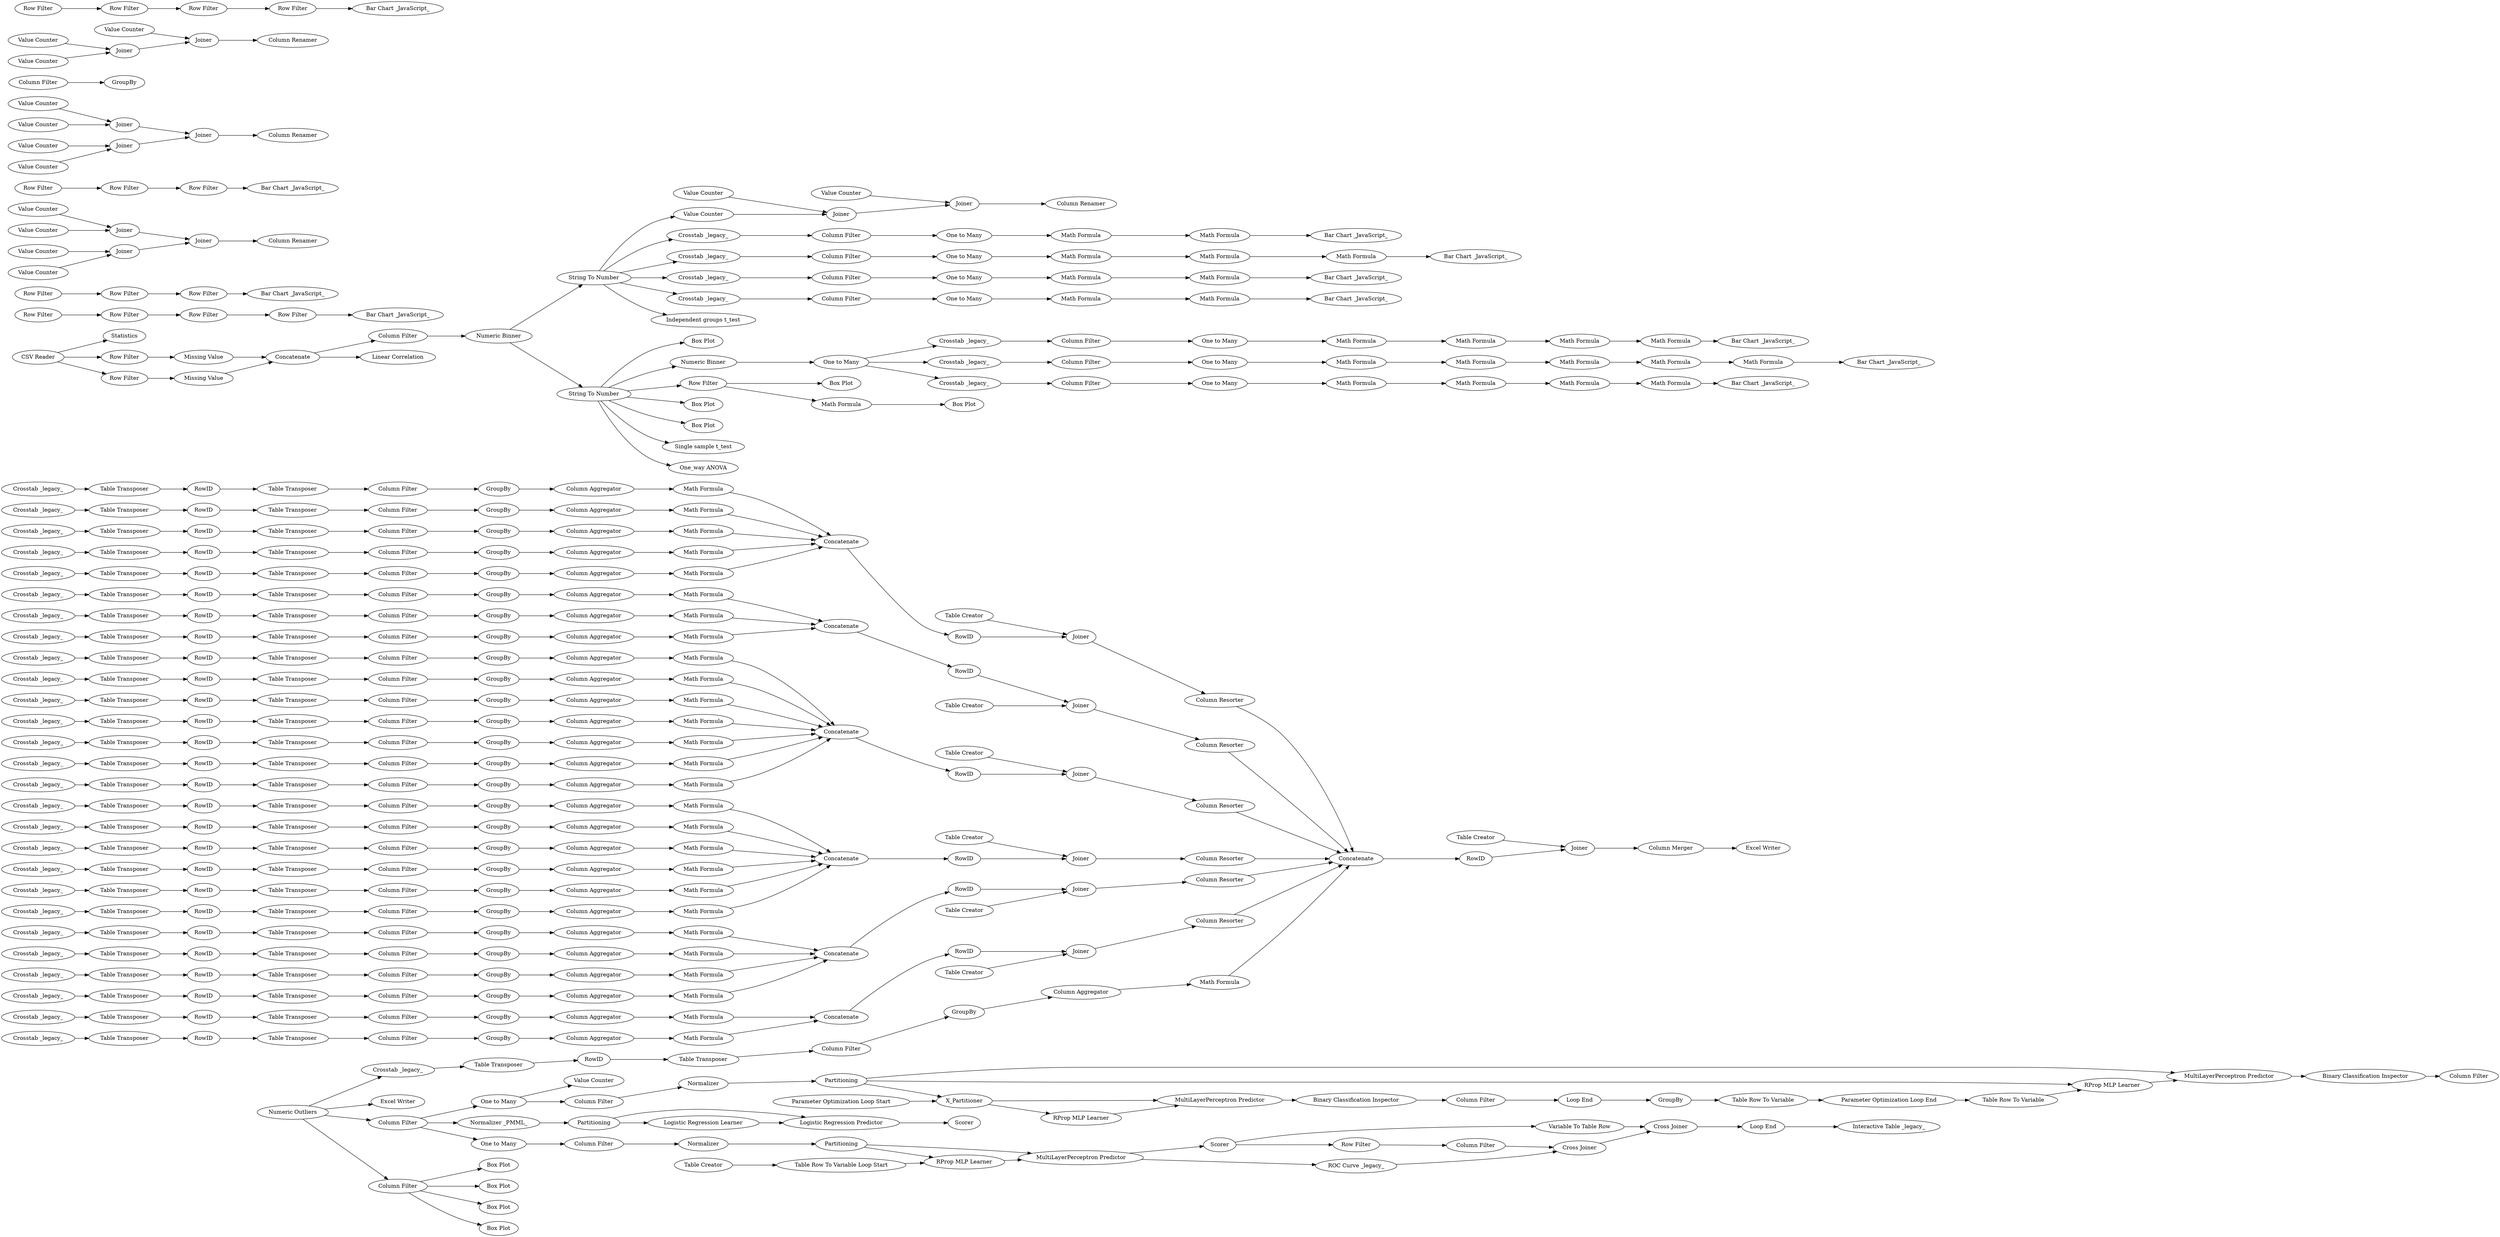 digraph {
	"2010622987227426258_33" [label=RowID]
	"1475047317900350250_33" [label=RowID]
	"-2180214344260631625_28" [label="Math Formula"]
	"8208651646816326199_32" [label="Table Transposer"]
	"-7411074386811272756_72" [label="Math Formula"]
	"-2667575540162190653_38" [label="Row Filter"]
	"-484950093797539638_63" [label="Variable To Table Row"]
	"-4059980357137353702_33" [label=RowID]
	"-2180214344260631625_31" [label="Table Transposer"]
	"-2667575540162190653_29" [label="Bar Chart _JavaScript_"]
	"2702259748057512101_31" [label="Table Transposer"]
	"-7128609563965244721_28" [label="Math Formula"]
	"-4059980357137353702_32" [label="Table Transposer"]
	"2399516378500615557_65" [label="RProp MLP Learner"]
	"7241090725007289942_33" [label=RowID]
	"2605265114957949172_24" [label="Logistic Regression Learner"]
	"-3126229197876731823_33" [label=RowID]
	"-2180214344260631625_48" [label="Crosstab _legacy_"]
	"-7411074386811272756_59" [label="Bar Chart _JavaScript_"]
	"44659684455195046_31" [label="Row Filter"]
	"9049679138414957691_28" [label="Math Formula"]
	"-2988627378760935566_42" [label="Bar Chart _JavaScript_"]
	"-2592117329030352060_28" [label="Math Formula"]
	"2399516378500615557_124" [label="Loop End"]
	"-2988627378760935566_34" [label="Crosstab _legacy_"]
	"844082467990449543_68" [label="Binary Classification Inspector"]
	"-5397113136184805656_32" [label="Table Transposer"]
	"8755820080764352617_29" [label="Column Aggregator"]
	"-484950093797539638_67" [label="Cross Joiner"]
	"-3126229197876731823_26" [label="Column Filter"]
	"-7929762696554767635_1" [label="CSV Reader"]
	"-2762222171838772584_31" [label="Table Transposer"]
	"-2988627378760935566_55" [label="Column Filter"]
	"-2667575540162190653_48" [label="Column Renamer"]
	"2605265114957949172_27" [label=Scorer]
	"-4207986136602067952_27" [label=GroupBy]
	"-7128609563965244721_48" [label="Crosstab _legacy_"]
	"44659684455195046_27" [label="Bar Chart _JavaScript_"]
	"-2988627378760935566_53" [label="Bar Chart _JavaScript_"]
	"-7411074386811272756_69" [label="Column Filter"]
	"-3608789581483218820_31" [label="Table Transposer"]
	"-5234338442445839634_68" [label=Concatenate]
	"-7829448578021544775_61" [label="Column Resorter"]
	"2399516378500615557_127" [label="Parameter Optimization Loop End"]
	"-1383171905787689422_43" [label="Row Filter"]
	"-1452127625950317859_32" [label="Table Transposer"]
	"2838567410952779195_77" [label="Table Creator"]
	"-3489217630229284735_41" [label="Column Renamer"]
	"-1210090517846400276_26" [label="Column Filter"]
	"-2988627378760935566_39" [label="Bar Chart _JavaScript_"]
	"844082467990449543_67" [label="MultiLayerPerceptron Predictor"]
	"-2988627378760935566_36" [label="One to Many"]
	"-3126229197876731823_31" [label="Table Transposer"]
	"2838567410952779195_74" [label=Concatenate]
	"1475047317900350250_48" [label="Crosstab _legacy_"]
	"7241090725007289942_48" [label="Crosstab _legacy_"]
	"2399516378500615557_125" [label=GroupBy]
	"-7193959820858544158_27" [label=GroupBy]
	"8755820080764352617_33" [label=RowID]
	"-2592117329030352060_27" [label=GroupBy]
	"2702259748057512101_32" [label="Table Transposer"]
	"2702259748057512101_26" [label="Column Filter"]
	"-2762222171838772584_28" [label="Math Formula"]
	"844082467990449543_62" [label=Partitioning]
	"461673475721604517_28" [label="Math Formula"]
	"-2988627378760935566_13" [label="Numeric Binner"]
	"2702259748057512101_33" [label=RowID]
	"-7411074386811272756_82" [label=GroupBy]
	"-7418198802865782667_27" [label=GroupBy]
	"-3489217630229284735_38" [label="Value Counter"]
	"-4207986136602067952_28" [label="Math Formula"]
	"-2667575540162190653_47" [label=Joiner]
	"1475047317900350250_32" [label="Table Transposer"]
	"-484950093797539638_53" [label=Partitioning]
	"-7411074386811272756_75" [label="Math Formula"]
	"-365874931088374350_88" [label="Excel Writer"]
	"-4059980357137353702_27" [label=GroupBy]
	"8208651646816326199_28" [label="Math Formula"]
	"-7411074386811272756_57" [label="Column Filter"]
	"-2988627378760935566_37" [label="Math Formula"]
	"2605265114957949172_25" [label="Logistic Regression Predictor"]
	"-484950093797539638_59" [label="Column Filter"]
	"-1452127625950317859_29" [label="Column Aggregator"]
	"-1452127625950317859_33" [label=RowID]
	"-2762222171838772584_26" [label="Column Filter"]
	"-484950093797539638_71" [label="Interactive Table _legacy_"]
	"8208651646816326199_29" [label="Column Aggregator"]
	"-3608789581483218820_33" [label=RowID]
	"-9055280328229460879_48" [label="Crosstab _legacy_"]
	"-3996741536440627232_31" [label="Table Transposer"]
	"-7411074386811272756_77" [label="Math Formula"]
	"-3489217630229284735_43" [label=Joiner]
	"-3996741536440627232_26" [label="Column Filter"]
	"-7411074386811272756_78" [label="Crosstab _legacy_"]
	"9049679138414957691_29" [label="Column Aggregator"]
	"-5397113136184805656_33" [label=RowID]
	"-484950093797539638_56" [label="RProp MLP Learner"]
	"8755820080764352617_27" [label=GroupBy]
	"-9055280328229460879_28" [label="Math Formula"]
	"3616986386883012459_73" [label=RowID]
	"-7411074386811272756_81" [label="Column Filter"]
	"6094757566247472719_26" [label="Column Filter"]
	"-2988627378760935566_15" [label="String To Number"]
	"-2988627378760935566_41" [label="One to Many"]
	"-2762222171838772584_32" [label="Table Transposer"]
	"-3126229197876731823_29" [label="Column Aggregator"]
	"-7418198802865782667_32" [label="Table Transposer"]
	"-2988627378760935566_59" [label="Bar Chart _JavaScript_"]
	"-3126229197876731823_28" [label="Math Formula"]
	"2399516378500615557_66" [label="MultiLayerPerceptron Predictor"]
	"-7128609563965244721_32" [label="Table Transposer"]
	"-7929762696554767635_55" [label="Column Filter"]
	"-3489217630229284735_39" [label="Value Counter"]
	"-7411074386811272756_16" [label="Box Plot"]
	"-7128609563965244721_33" [label=RowID]
	"1475047317900350250_26" [label="Column Filter"]
	"-7411074386811272756_63" [label="Math Formula"]
	"-1452127625950317859_26" [label="Column Filter"]
	"-7411074386811272756_65" [label="Math Formula"]
	"6094757566247472719_29" [label="Column Aggregator"]
	"2702259748057512101_27" [label=GroupBy]
	"-484950093797539638_60" [label="One to Many"]
	"2838567410952779195_78" [label=Joiner]
	"-7411074386811272756_71" [label="Bar Chart _JavaScript_"]
	"3616986386883012459_71" [label=Joiner]
	"-2592117329030352060_29" [label="Column Aggregator"]
	"7540100989563376320_29" [label="Column Aggregator"]
	"-6106345716899137322_62" [label="Column Resorter"]
	"-1210090517846400276_27" [label=GroupBy]
	"3616986386883012459_72" [label="Table Creator"]
	"-2988627378760935566_38" [label="Math Formula"]
	"2010622987227426258_28" [label="Math Formula"]
	"-7193959820858544158_48" [label="Crosstab _legacy_"]
	"-7411074386811272756_64" [label="Math Formula"]
	"-3608789581483218820_27" [label=GroupBy]
	"1674930936971215440_79" [label=RowID]
	"-2988627378760935566_51" [label="Math Formula"]
	"-2592117329030352060_33" [label=RowID]
	"-8943545168428634089_26" [label="Column Filter"]
	"-7829448578021544775_56" [label=Concatenate]
	"461673475721604517_48" [label="Crosstab _legacy_"]
	"-7411074386811272756_27" [label="Box Plot"]
	"-5397113136184805656_31" [label="Table Transposer"]
	"-2592117329030352060_32" [label="Table Transposer"]
	"-1383171905787689422_37" [label=Joiner]
	"44659684455195046_37" [label=Joiner]
	"-2130258972907324496_31" [label="Table Transposer"]
	"-3608789581483218820_29" [label="Column Aggregator"]
	"-7128609563965244721_29" [label="Column Aggregator"]
	"8755820080764352617_26" [label="Column Filter"]
	"-2130258972907324496_48" [label="Crosstab _legacy_"]
	"-7929762696554767635_8" [label=Concatenate]
	"-2988627378760935566_57" [label="Column Filter"]
	"-1210090517846400276_29" [label="Column Aggregator"]
	"-8943545168428634089_28" [label="Math Formula"]
	"-484950093797539638_69" [label="Cross Joiner"]
	"-492901388458412666_48" [label="Crosstab _legacy_"]
	"-2667575540162190653_46" [label=Joiner]
	"-7929762696554767635_11" [label="Column Filter"]
	"-7411074386811272756_30" [label="Numeric Binner"]
	"-8943545168428634089_33" [label=RowID]
	"-6106345716899137322_65" [label=RowID]
	"44659684455195046_30" [label="Row Filter"]
	"-3489217630229284735_33" [label="Row Filter"]
	"-4059980357137353702_48" [label="Crosstab _legacy_"]
	"-484950093797539638_55" [label=Normalizer]
	"8930855202169045281_1" [label="Box Plot"]
	"-7829448578021544775_57" [label=RowID]
	"-1210090517846400276_31" [label="Table Transposer"]
	"-4207986136602067952_32" [label="Table Transposer"]
	"44659684455195046_33" [label="Value Counter"]
	"-7411074386811272756_74" [label="Bar Chart _JavaScript_"]
	"-1383171905787689422_42" [label="Row Filter"]
	"-7411074386811272756_79" [label="Math Formula"]
	"-2667575540162190653_44" [label="Value Counter"]
	"-492901388458412666_26" [label="Column Filter"]
	"8930855202169045281_4" [label="Box Plot"]
	"-6106345716899137322_66" [label=Concatenate]
	"-7929762696554767635_3" [label=Statistics]
	"-1210090517846400276_33" [label=RowID]
	"-7418198802865782667_48" [label="Crosstab _legacy_"]
	"-7411074386811272756_19" [label="Row Filter"]
	"-7411074386811272756_66" [label="Math Formula"]
	"6094757566247472719_48" [label="Crosstab _legacy_"]
	"-7411074386811272756_68" [label="Crosstab _legacy_"]
	"3616986386883012459_75" [label="Column Resorter"]
	"-3489217630229284735_44" [label=Joiner]
	"844082467990449543_66" [label="RProp MLP Learner"]
	"461673475721604517_32" [label="Table Transposer"]
	"-4207986136602067952_29" [label="Column Aggregator"]
	"-2988627378760935566_50" [label="Crosstab _legacy_"]
	"9049679138414957691_26" [label="Column Filter"]
	"-1383171905787689422_33" [label="Value Counter"]
	"-365874931088374350_85" [label="Table Creator"]
	"-2988627378760935566_60" [label="Math Formula"]
	"-7411074386811272756_18" [label="Box Plot"]
	"2010622987227426258_48" [label="Crosstab _legacy_"]
	"-2988627378760935566_56" [label="Crosstab _legacy_"]
	"-3608789581483218820_26" [label="Column Filter"]
	"-1210090517846400276_32" [label="Table Transposer"]
	"2399516378500615557_126" [label="Table Row To Variable"]
	"-4059980357137353702_26" [label="Column Filter"]
	"-2667575540162190653_37" [label="Row Filter"]
	"-492901388458412666_27" [label=GroupBy]
	"-2130258972907324496_33" [label=RowID]
	"44659684455195046_32" [label="Row Filter"]
	"2702259748057512101_28" [label="Math Formula"]
	"-365874931088374350_84" [label=RowID]
	"-7418198802865782667_28" [label="Math Formula"]
	"-2592117329030352060_48" [label="Crosstab _legacy_"]
	"-7929762696554767635_10" [label="Linear Correlation"]
	"8208651646816326199_27" [label=GroupBy]
	"6094757566247472719_32" [label="Table Transposer"]
	"-5234338442445839634_71" [label=Joiner]
	"6094757566247472719_33" [label=RowID]
	"-7411074386811272756_15" [label="String To Number"]
	"-7829448578021544775_59" [label="Table Creator"]
	"2399516378500615557_63" [label=X_Partitioner]
	"-365874931088374350_87" [label="Column Merger"]
	"7540100989563376320_26" [label="Column Filter"]
	"844082467990449543_69" [label="Column Filter"]
	"-365874931088374350_86" [label=Joiner]
	"-3996741536440627232_33" [label=RowID]
	"-484950093797539638_58" [label="Table Row To Variable Loop Start"]
	"-3489217630229284735_40" [label="Value Counter"]
	"-7411074386811272756_56" [label="Crosstab _legacy_"]
	"6094757566247472719_31" [label="Table Transposer"]
	"-1383171905787689422_44" [label="Row Filter"]
	"1674930936971215440_76" [label="Column Resorter"]
	"-2762222171838772584_33" [label=RowID]
	"-9055280328229460879_29" [label="Column Aggregator"]
	"6094757566247472719_28" [label="Math Formula"]
	"-2180214344260631625_32" [label="Table Transposer"]
	"8755820080764352617_28" [label="Math Formula"]
	"2605265114957949172_23" [label=Partitioning]
	"-2762222171838772584_29" [label="Column Aggregator"]
	"-9055280328229460879_33" [label=RowID]
	"-5397113136184805656_28" [label="Math Formula"]
	"-1383171905787689422_34" [label="Value Counter"]
	"44659684455195046_39" [label="Column Renamer"]
	"1475047317900350250_29" [label="Column Aggregator"]
	"-4207986136602067952_48" [label="Crosstab _legacy_"]
	"-5397113136184805656_27" [label=GroupBy]
	"-2667575540162190653_41" [label="Value Counter"]
	"-1210090517846400276_48" [label="Crosstab _legacy_"]
	"-2988627378760935566_54" [label="One to Many"]
	"-2762222171838772584_27" [label=GroupBy]
	"7241090725007289942_29" [label="Column Aggregator"]
	"7540100989563376320_27" [label=GroupBy]
	"-5234338442445839634_70" [label="Table Creator"]
	"-492901388458412666_28" [label="Math Formula"]
	"-484950093797539638_70" [label="Loop End"]
	"-8943545168428634089_32" [label="Table Transposer"]
	"2010622987227426258_32" [label="Table Transposer"]
	"2399516378500615557_128" [label="Table Row To Variable"]
	"-7411074386811272756_73" [label="One to Many"]
	"-7929762696554767635_5" [label="Missing Value"]
	"-1383171905787689422_26" [label="Bar Chart _JavaScript_"]
	"8208651646816326199_33" [label=RowID]
	"2702259748057512101_29" [label="Column Aggregator"]
	"9049679138414957691_27" [label=GroupBy]
	"-3608789581483218820_48" [label="Crosstab _legacy_"]
	"-7411074386811272756_33" [label="One to Many"]
	"-1383171905787689422_35" [label="Value Counter"]
	"-2130258972907324496_29" [label="Column Aggregator"]
	"9049679138414957691_33" [label=RowID]
	"-484950093797539638_65" [label="Row Filter"]
	"-2130258972907324496_27" [label=GroupBy]
	"-4059980357137353702_31" [label="Table Transposer"]
	"-3608789581483218820_32" [label="Table Transposer"]
	"8208651646816326199_31" [label="Table Transposer"]
	"-2988627378760935566_33" [label="Crosstab _legacy_"]
	"44659684455195046_35" [label="Value Counter"]
	"-6106345716899137322_63" [label=Joiner]
	"-5397113136184805656_48" [label="Crosstab _legacy_"]
	"-7929762696554767635_7" [label="Missing Value"]
	"-3489217630229284735_42" [label=Joiner]
	"-7418198802865782667_33" [label=RowID]
	"-2592117329030352060_31" [label="Table Transposer"]
	"1674930936971215440_77" [label="Table Creator"]
	"2010622987227426258_29" [label="Column Aggregator"]
	"-7128609563965244721_31" [label="Table Transposer"]
	"-4207986136602067952_31" [label="Table Transposer"]
	"-7411074386811272756_62" [label="Math Formula"]
	"2010622987227426258_26" [label="Column Filter"]
	"-7193959820858544158_28" [label="Math Formula"]
	"-2667575540162190653_40" [label="Row Filter"]
	"-7411074386811272756_28" [label="Numeric Outliers"]
	"-7411074386811272756_58" [label="One to Many"]
	"-7411074386811272756_83" [label="Column Filter"]
	"-3489217630229284735_35" [label="Row Filter"]
	"2605265114957949172_26" [label="Normalizer _PMML_"]
	"-4207986136602067952_26" [label="Column Filter"]
	"8930855202169045281_5" [label="Box Plot"]
	"7241090725007289942_32" [label="Table Transposer"]
	"-9055280328229460879_31" [label="Table Transposer"]
	"-2592117329030352060_26" [label="Column Filter"]
	"-3126229197876731823_32" [label="Table Transposer"]
	"-492901388458412666_32" [label="Table Transposer"]
	"8755820080764352617_48" [label="Crosstab _legacy_"]
	"461673475721604517_27" [label=GroupBy]
	"8930855202169045281_3" [label="Box Plot"]
	"-3996741536440627232_48" [label="Crosstab _legacy_"]
	"9049679138414957691_31" [label="Table Transposer"]
	"-6106345716899137322_64" [label="Table Creator"]
	"-2130258972907324496_26" [label="Column Filter"]
	"1475047317900350250_31" [label="Table Transposer"]
	"-8943545168428634089_27" [label=GroupBy]
	"-5234338442445839634_67" [label="Column Resorter"]
	"44659684455195046_38" [label=Joiner]
	"-492901388458412666_31" [label="Table Transposer"]
	"-7411074386811272756_60" [label="Math Formula"]
	"-7193959820858544158_31" [label="Table Transposer"]
	"-2988627378760935566_44" [label="Math Formula"]
	"2399516378500615557_64" [label="Parameter Optimization Loop Start"]
	"8755820080764352617_31" [label="Table Transposer"]
	"2010622987227426258_27" [label=GroupBy]
	"8755820080764352617_32" [label="Table Transposer"]
	"844082467990449543_59" [label="Column Filter"]
	"-484950093797539638_66" [label="Column Filter"]
	"-2667575540162190653_45" [label=Joiner]
	"7241090725007289942_31" [label="Table Transposer"]
	"1674930936971215440_78" [label=Concatenate]
	"844082467990449543_70" [label="Value Counter"]
	"-7418198802865782667_29" [label="Column Aggregator"]
	"-3126229197876731823_48" [label="Crosstab _legacy_"]
	"-7128609563965244721_27" [label=GroupBy]
	"-7411074386811272756_29" [label="Box Plot"]
	"2399516378500615557_123" [label="Column Filter"]
	"-2180214344260631625_29" [label="Column Aggregator"]
	"7540100989563376320_33" [label=RowID]
	"-7411074386811272756_20" [label="Math Formula"]
	"-8943545168428634089_48" [label="Crosstab _legacy_"]
	"3616986386883012459_74" [label=Concatenate]
	"-2130258972907324496_28" [label="Math Formula"]
	"-7929762696554767635_6" [label="Row Filter"]
	"-7411074386811272756_38" [label="Excel Writer"]
	"2838567410952779195_75" [label=RowID]
	"-7411074386811272756_61" [label="Math Formula"]
	"461673475721604517_31" [label="Table Transposer"]
	"7241090725007289942_28" [label="Math Formula"]
	"-4059980357137353702_29" [label="Column Aggregator"]
	"-1452127625950317859_27" [label=GroupBy]
	"-3996741536440627232_27" [label=GroupBy]
	"-2988627378760935566_52" [label="Math Formula"]
	"844082467990449543_60" [label="One to Many"]
	"-1452127625950317859_48" [label="Crosstab _legacy_"]
	"1475047317900350250_28" [label="Math Formula"]
	"844082467990449543_61" [label=Normalizer]
	"-7193959820858544158_29" [label="Column Aggregator"]
	"-3489217630229284735_36" [label="Row Filter"]
	"-7128609563965244721_26" [label="Column Filter"]
	"-3608789581483218820_28" [label="Math Formula"]
	"-3996741536440627232_32" [label="Table Transposer"]
	"-7193959820858544158_26" [label="Column Filter"]
	"-1452127625950317859_31" [label="Table Transposer"]
	"7540100989563376320_31" [label="Table Transposer"]
	"-3996741536440627232_29" [label="Column Aggregator"]
	"6094757566247472719_27" [label=GroupBy]
	"7241090725007289942_26" [label="Column Filter"]
	"-2988627378760935566_61" [label="Math Formula"]
	"9049679138414957691_48" [label="Crosstab _legacy_"]
	"461673475721604517_33" [label=RowID]
	"-7193959820858544158_33" [label=RowID]
	"-2667575540162190653_39" [label="Row Filter"]
	"461673475721604517_26" [label="Column Filter"]
	"-4207986136602067952_33" [label=RowID]
	"-5397113136184805656_26" [label="Column Filter"]
	"-9055280328229460879_32" [label="Table Transposer"]
	"-3489217630229284735_34" [label="Row Filter"]
	"-492901388458412666_33" [label=RowID]
	"-7411074386811272756_17" [label="Box Plot"]
	"-5234338442445839634_69" [label=RowID]
	"7241090725007289942_27" [label=GroupBy]
	"-3996741536440627232_28" [label="Math Formula"]
	"-8943545168428634089_31" [label="Table Transposer"]
	"2702259748057512101_48" [label="Crosstab _legacy_"]
	"-9055280328229460879_26" [label="Column Filter"]
	"-8943545168428634089_29" [label="Column Aggregator"]
	"-2988627378760935566_43" [label="Math Formula"]
	"-2988627378760935566_14" [label="Independent groups t_test"]
	"-7411074386811272756_80" [label="Math Formula"]
	"-4059980357137353702_28" [label="Math Formula"]
	"7540100989563376320_48" [label="Crosstab _legacy_"]
	"7540100989563376320_32" [label="Table Transposer"]
	"-2130258972907324496_32" [label="Table Transposer"]
	"-484950093797539638_57" [label="Table Creator"]
	"-2988627378760935566_62" [label="Math Formula"]
	"9049679138414957691_32" [label="Table Transposer"]
	"2010622987227426258_31" [label="Table Transposer"]
	"-7411074386811272756_26" [label="Single sample t_test"]
	"-1383171905787689422_39" [label="Column Renamer"]
	"-1210090517846400276_28" [label="Math Formula"]
	"-7829448578021544775_60" [label=Joiner]
	"-2762222171838772584_48" [label="Crosstab _legacy_"]
	"-7418198802865782667_26" [label="Column Filter"]
	"-1383171905787689422_38" [label=Joiner]
	"-365874931088374350_83" [label=Concatenate]
	"-3489217630229284735_37" [label="Value Counter"]
	"-3126229197876731823_27" [label=GroupBy]
	"7540100989563376320_28" [label="Math Formula"]
	"-3489217630229284735_28" [label="Bar Chart _JavaScript_"]
	"8208651646816326199_26" [label="Column Filter"]
	"-484950093797539638_62" [label=Scorer]
	"8208651646816326199_48" [label="Crosstab _legacy_"]
	"-2988627378760935566_40" [label="Column Filter"]
	"-2988627378760935566_35" [label="Column Filter"]
	"461673475721604517_29" [label="Column Aggregator"]
	"1674930936971215440_80" [label=Joiner]
	"-2180214344260631625_26" [label="Column Filter"]
	"8930855202169045281_2" [label="Column Filter"]
	"-2667575540162190653_42" [label="Value Counter"]
	"-2988627378760935566_58" [label="One to Many"]
	"-1452127625950317859_28" [label="Math Formula"]
	"-7411074386811272756_70" [label="One to Many"]
	"-492901388458412666_29" [label="Column Aggregator"]
	"-7929762696554767635_4" [label="Row Filter"]
	"-7411074386811272756_67" [label="Math Formula"]
	"-7418198802865782667_31" [label="Table Transposer"]
	"2838567410952779195_76" [label="Column Resorter"]
	"-7193959820858544158_32" [label="Table Transposer"]
	"-2180214344260631625_33" [label=RowID]
	"-2667575540162190653_43" [label="Value Counter"]
	"-5397113136184805656_29" [label="Column Aggregator"]
	"-484950093797539638_68" [label="ROC Curve _legacy_"]
	"44659684455195046_34" [label="Value Counter"]
	"-7411074386811272756_37" [label="One_way ANOVA"]
	"-2180214344260631625_27" [label=GroupBy]
	"1475047317900350250_27" [label=GroupBy]
	"-484950093797539638_61" [label="MultiLayerPerceptron Predictor"]
	"-9055280328229460879_27" [label=GroupBy]
	"2399516378500615557_67" [label="Binary Classification Inspector"]
	"-3608789581483218820_28" -> "-6106345716899137322_66"
	"-5397113136184805656_26" -> "-5397113136184805656_27"
	"-484950093797539638_53" -> "-484950093797539638_61"
	"844082467990449543_66" -> "844082467990449543_67"
	"-2592117329030352060_48" -> "-2592117329030352060_31"
	"44659684455195046_34" -> "44659684455195046_38"
	"-1383171905787689422_35" -> "-1383171905787689422_37"
	"6094757566247472719_33" -> "6094757566247472719_32"
	"6094757566247472719_31" -> "6094757566247472719_33"
	"-1210090517846400276_33" -> "-1210090517846400276_32"
	"8208651646816326199_28" -> "-7829448578021544775_56"
	"2010622987227426258_29" -> "2010622987227426258_28"
	"-3489217630229284735_38" -> "-3489217630229284735_42"
	"-7411074386811272756_75" -> "-7411074386811272756_80"
	"8208651646816326199_29" -> "8208651646816326199_28"
	"-484950093797539638_58" -> "-484950093797539638_56"
	"-484950093797539638_53" -> "-484950093797539638_56"
	"-2988627378760935566_33" -> "-2988627378760935566_40"
	"-2988627378760935566_56" -> "-2988627378760935566_57"
	"2399516378500615557_127" -> "2399516378500615557_128"
	"-7193959820858544158_48" -> "-7193959820858544158_31"
	"-492901388458412666_28" -> "3616986386883012459_74"
	"461673475721604517_26" -> "461673475721604517_27"
	"-7929762696554767635_1" -> "-7929762696554767635_6"
	"-1452127625950317859_29" -> "-1452127625950317859_28"
	"-7411074386811272756_77" -> "-7411074386811272756_74"
	"-3489217630229284735_43" -> "-3489217630229284735_44"
	"-7929762696554767635_8" -> "-7929762696554767635_10"
	"-2592117329030352060_32" -> "-2592117329030352060_26"
	"7540100989563376320_48" -> "7540100989563376320_31"
	"6094757566247472719_48" -> "6094757566247472719_31"
	"-7411074386811272756_78" -> "-7411074386811272756_81"
	"-5397113136184805656_33" -> "-5397113136184805656_32"
	"-3489217630229284735_34" -> "-3489217630229284735_35"
	"8930855202169045281_2" -> "8930855202169045281_5"
	"2010622987227426258_33" -> "2010622987227426258_32"
	"844082467990449543_60" -> "844082467990449543_70"
	"844082467990449543_68" -> "844082467990449543_69"
	"-7411074386811272756_68" -> "-7411074386811272756_69"
	"-4207986136602067952_31" -> "-4207986136602067952_33"
	"-7418198802865782667_32" -> "-7418198802865782667_26"
	"-2592117329030352060_27" -> "-2592117329030352060_29"
	"-7418198802865782667_28" -> "2838567410952779195_74"
	"-9055280328229460879_32" -> "-9055280328229460879_26"
	"-4059980357137353702_26" -> "-4059980357137353702_27"
	"-4207986136602067952_27" -> "-4207986136602067952_29"
	"-7193959820858544158_33" -> "-7193959820858544158_32"
	"9049679138414957691_27" -> "9049679138414957691_29"
	"2399516378500615557_124" -> "2399516378500615557_125"
	"-1383171905787689422_33" -> "-1383171905787689422_37"
	"1475047317900350250_32" -> "1475047317900350250_26"
	"-2988627378760935566_43" -> "-2988627378760935566_44"
	"-7929762696554767635_1" -> "-7929762696554767635_3"
	"-2667575540162190653_45" -> "-2667575540162190653_47"
	"-2988627378760935566_37" -> "-2988627378760935566_38"
	"2605265114957949172_23" -> "2605265114957949172_24"
	"-365874931088374350_87" -> "-365874931088374350_88"
	"1475047317900350250_29" -> "1475047317900350250_28"
	"-2762222171838772584_33" -> "-2762222171838772584_32"
	"-3996741536440627232_29" -> "-3996741536440627232_28"
	"-1210090517846400276_32" -> "-1210090517846400276_26"
	"7241090725007289942_32" -> "7241090725007289942_26"
	"9049679138414957691_28" -> "-6106345716899137322_66"
	"44659684455195046_37" -> "44659684455195046_38"
	"-7411074386811272756_19" -> "-7411074386811272756_20"
	"2010622987227426258_27" -> "2010622987227426258_29"
	"-7411074386811272756_81" -> "-7411074386811272756_73"
	"2838567410952779195_74" -> "2838567410952779195_75"
	"-3996741536440627232_28" -> "-7829448578021544775_56"
	"9049679138414957691_32" -> "9049679138414957691_26"
	"1475047317900350250_33" -> "1475047317900350250_32"
	"2838567410952779195_78" -> "2838567410952779195_76"
	"-2988627378760935566_41" -> "-2988627378760935566_43"
	"844082467990449543_67" -> "844082467990449543_68"
	"-4059980357137353702_27" -> "-4059980357137353702_29"
	"-5234338442445839634_71" -> "-5234338442445839634_67"
	"-7411074386811272756_65" -> "-7411074386811272756_67"
	"-2762222171838772584_31" -> "-2762222171838772584_33"
	"-492901388458412666_33" -> "-492901388458412666_32"
	"-7128609563965244721_48" -> "-7128609563965244721_31"
	"-492901388458412666_26" -> "-492901388458412666_27"
	"8755820080764352617_31" -> "8755820080764352617_33"
	"-6106345716899137322_64" -> "-6106345716899137322_63"
	"1475047317900350250_26" -> "1475047317900350250_27"
	"-3126229197876731823_26" -> "-3126229197876731823_27"
	"-2592117329030352060_31" -> "-2592117329030352060_33"
	"7241090725007289942_26" -> "7241090725007289942_27"
	"1674930936971215440_78" -> "1674930936971215440_79"
	"-484950093797539638_70" -> "-484950093797539638_71"
	"-2988627378760935566_15" -> "-2988627378760935566_56"
	"7241090725007289942_29" -> "7241090725007289942_28"
	"-4059980357137353702_32" -> "-4059980357137353702_26"
	"9049679138414957691_33" -> "9049679138414957691_32"
	"-2988627378760935566_13" -> "-2988627378760935566_15"
	"-2988627378760935566_15" -> "44659684455195046_33"
	"-7929762696554767635_11" -> "-2988627378760935566_13"
	"-365874931088374350_85" -> "-365874931088374350_86"
	"8208651646816326199_27" -> "8208651646816326199_29"
	"-7411074386811272756_58" -> "-7411074386811272756_60"
	"2010622987227426258_48" -> "2010622987227426258_31"
	"-1210090517846400276_48" -> "-1210090517846400276_31"
	"-2988627378760935566_15" -> "-2988627378760935566_34"
	"844082467990449543_62" -> "2399516378500615557_63"
	"-484950093797539638_61" -> "-484950093797539638_68"
	"7540100989563376320_31" -> "7540100989563376320_33"
	"-484950093797539638_63" -> "-484950093797539638_69"
	"7540100989563376320_33" -> "7540100989563376320_32"
	"-2130258972907324496_27" -> "-2130258972907324496_29"
	"-2180214344260631625_31" -> "-2180214344260631625_33"
	"-2988627378760935566_13" -> "-7411074386811272756_15"
	"-2988627378760935566_58" -> "-2988627378760935566_60"
	"-7411074386811272756_62" -> "-7411074386811272756_59"
	"44659684455195046_32" -> "44659684455195046_27"
	"-4207986136602067952_26" -> "-4207986136602067952_27"
	"-3126229197876731823_28" -> "-5234338442445839634_68"
	"8208651646816326199_48" -> "8208651646816326199_31"
	"-2667575540162190653_40" -> "-2667575540162190653_29"
	"7241090725007289942_33" -> "7241090725007289942_32"
	"44659684455195046_38" -> "44659684455195046_39"
	"2399516378500615557_65" -> "2399516378500615557_66"
	"461673475721604517_28" -> "-5234338442445839634_68"
	"-2667575540162190653_38" -> "-2667575540162190653_39"
	"2399516378500615557_128" -> "844082467990449543_66"
	"-3489217630229284735_44" -> "-3489217630229284735_41"
	"-2667575540162190653_41" -> "-2667575540162190653_46"
	"-2130258972907324496_32" -> "-2130258972907324496_26"
	"-1452127625950317859_48" -> "-1452127625950317859_31"
	"-7418198802865782667_31" -> "-7418198802865782667_33"
	"3616986386883012459_75" -> "-365874931088374350_83"
	"-484950093797539638_68" -> "-484950093797539638_67"
	"-2667575540162190653_42" -> "-2667575540162190653_46"
	"-3126229197876731823_29" -> "-3126229197876731823_28"
	"-8943545168428634089_27" -> "-8943545168428634089_29"
	"-2762222171838772584_28" -> "-6106345716899137322_66"
	"2605265114957949172_24" -> "2605265114957949172_25"
	"-7418198802865782667_29" -> "-7418198802865782667_28"
	"-3489217630229284735_36" -> "-3489217630229284735_28"
	"-2667575540162190653_37" -> "-2667575540162190653_38"
	"-2130258972907324496_29" -> "-2130258972907324496_28"
	"-2130258972907324496_33" -> "-2130258972907324496_32"
	"-2130258972907324496_28" -> "1674930936971215440_78"
	"2702259748057512101_29" -> "2702259748057512101_28"
	"-7929762696554767635_6" -> "-7929762696554767635_7"
	"-9055280328229460879_33" -> "-9055280328229460879_32"
	"-7411074386811272756_80" -> "-7411074386811272756_79"
	"844082467990449543_62" -> "844082467990449543_67"
	"-7929762696554767635_7" -> "-7929762696554767635_8"
	"1475047317900350250_31" -> "1475047317900350250_33"
	"9049679138414957691_26" -> "9049679138414957691_27"
	"-7411074386811272756_72" -> "-7411074386811272756_71"
	"-9055280328229460879_26" -> "-9055280328229460879_27"
	"-4059980357137353702_31" -> "-4059980357137353702_33"
	"-5397113136184805656_27" -> "-5397113136184805656_29"
	"-484950093797539638_69" -> "-484950093797539638_70"
	"-2988627378760935566_36" -> "-2988627378760935566_37"
	"-8943545168428634089_48" -> "-8943545168428634089_31"
	"-4059980357137353702_33" -> "-4059980357137353702_32"
	"2702259748057512101_31" -> "2702259748057512101_33"
	"-7411074386811272756_28" -> "7540100989563376320_48"
	"44659684455195046_30" -> "44659684455195046_31"
	"-484950093797539638_62" -> "-484950093797539638_65"
	"44659684455195046_31" -> "44659684455195046_32"
	"-7418198802865782667_33" -> "-7418198802865782667_32"
	"-2988627378760935566_44" -> "-2988627378760935566_42"
	"-7411074386811272756_61" -> "-7411074386811272756_63"
	"-1383171905787689422_42" -> "-1383171905787689422_44"
	"-484950093797539638_65" -> "-484950093797539638_66"
	"-7411074386811272756_15" -> "-7411074386811272756_29"
	"2702259748057512101_27" -> "2702259748057512101_29"
	"-2988627378760935566_38" -> "-2988627378760935566_39"
	"-2180214344260631625_48" -> "-2180214344260631625_31"
	"8755820080764352617_27" -> "8755820080764352617_29"
	"2399516378500615557_64" -> "2399516378500615557_63"
	"-7411074386811272756_56" -> "-7411074386811272756_57"
	"-3608789581483218820_29" -> "-3608789581483218820_28"
	"8930855202169045281_2" -> "8930855202169045281_4"
	"-365874931088374350_84" -> "-365874931088374350_86"
	"-9055280328229460879_28" -> "-7829448578021544775_56"
	"-492901388458412666_29" -> "-492901388458412666_28"
	"-4059980357137353702_48" -> "-4059980357137353702_31"
	"-1452127625950317859_28" -> "-7829448578021544775_56"
	"-3996741536440627232_48" -> "-3996741536440627232_31"
	"-492901388458412666_31" -> "-492901388458412666_33"
	"-2988627378760935566_15" -> "-2988627378760935566_50"
	"7241090725007289942_48" -> "7241090725007289942_31"
	"-6106345716899137322_65" -> "-6106345716899137322_63"
	"2702259748057512101_28" -> "-7829448578021544775_56"
	"-7411074386811272756_70" -> "-7411074386811272756_64"
	"-1452127625950317859_27" -> "-1452127625950317859_29"
	"-7929762696554767635_55" -> "2605265114957949172_26"
	"-6106345716899137322_63" -> "-6106345716899137322_62"
	"8208651646816326199_32" -> "8208651646816326199_26"
	"-3996741536440627232_31" -> "-3996741536440627232_33"
	"-4059980357137353702_29" -> "-4059980357137353702_28"
	"-7929762696554767635_55" -> "844082467990449543_60"
	"-7411074386811272756_33" -> "-7411074386811272756_56"
	"-3489217630229284735_42" -> "-3489217630229284735_44"
	"-3996741536440627232_27" -> "-3996741536440627232_29"
	"-3996741536440627232_32" -> "-3996741536440627232_26"
	"844082467990449543_59" -> "844082467990449543_61"
	"6094757566247472719_27" -> "6094757566247472719_29"
	"1674930936971215440_80" -> "1674930936971215440_76"
	"-3996741536440627232_26" -> "-3996741536440627232_27"
	"-5397113136184805656_32" -> "-5397113136184805656_26"
	"-1210090517846400276_27" -> "-1210090517846400276_29"
	"-1383171905787689422_44" -> "-1383171905787689422_43"
	"-7411074386811272756_60" -> "-7411074386811272756_61"
	"44659684455195046_33" -> "44659684455195046_37"
	"-1383171905787689422_38" -> "-1383171905787689422_39"
	"-2180214344260631625_26" -> "-2180214344260631625_27"
	"-3608789581483218820_31" -> "-3608789581483218820_33"
	"2605265114957949172_25" -> "2605265114957949172_27"
	"-2988627378760935566_55" -> "-2988627378760935566_54"
	"-7411074386811272756_57" -> "-7411074386811272756_58"
	"-7128609563965244721_33" -> "-7128609563965244721_32"
	"-2667575540162190653_43" -> "-2667575540162190653_45"
	"-3608789581483218820_48" -> "-3608789581483218820_31"
	"8930855202169045281_2" -> "8930855202169045281_1"
	"-2592117329030352060_28" -> "3616986386883012459_74"
	"-7929762696554767635_5" -> "-7929762696554767635_8"
	"2399516378500615557_126" -> "2399516378500615557_127"
	"-2988627378760935566_51" -> "-2988627378760935566_62"
	"7241090725007289942_28" -> "3616986386883012459_74"
	"-7411074386811272756_69" -> "-7411074386811272756_70"
	"8208651646816326199_33" -> "8208651646816326199_32"
	"-7411074386811272756_33" -> "-7411074386811272756_68"
	"-5397113136184805656_31" -> "-5397113136184805656_33"
	"-7411074386811272756_15" -> "-7411074386811272756_19"
	"-7411074386811272756_28" -> "-7929762696554767635_55"
	"-484950093797539638_60" -> "-484950093797539638_59"
	"8755820080764352617_28" -> "-5234338442445839634_68"
	"-3126229197876731823_32" -> "-3126229197876731823_26"
	"-7829448578021544775_56" -> "-7829448578021544775_57"
	"-7128609563965244721_27" -> "-7128609563965244721_29"
	"-7411074386811272756_67" -> "-7411074386811272756_72"
	"-4207986136602067952_33" -> "-4207986136602067952_32"
	"-3126229197876731823_27" -> "-3126229197876731823_29"
	"-4207986136602067952_28" -> "-7829448578021544775_56"
	"-7128609563965244721_28" -> "-5234338442445839634_68"
	"-2988627378760935566_15" -> "-2988627378760935566_33"
	"-8943545168428634089_33" -> "-8943545168428634089_32"
	"2010622987227426258_32" -> "2010622987227426258_26"
	"-7411074386811272756_15" -> "-7411074386811272756_26"
	"2399516378500615557_66" -> "2399516378500615557_67"
	"-484950093797539638_66" -> "-484950093797539638_67"
	"8930855202169045281_2" -> "8930855202169045281_3"
	"-7411074386811272756_19" -> "-7411074386811272756_27"
	"-5234338442445839634_70" -> "-5234338442445839634_71"
	"3616986386883012459_71" -> "3616986386883012459_75"
	"9049679138414957691_31" -> "9049679138414957691_33"
	"2605265114957949172_23" -> "2605265114957949172_25"
	"6094757566247472719_28" -> "-6106345716899137322_66"
	"8755820080764352617_29" -> "8755820080764352617_28"
	"6094757566247472719_32" -> "6094757566247472719_26"
	"-484950093797539638_56" -> "-484950093797539638_61"
	"-2762222171838772584_29" -> "-2762222171838772584_28"
	"-7929762696554767635_4" -> "-7929762696554767635_5"
	"6094757566247472719_29" -> "6094757566247472719_28"
	"-2988627378760935566_62" -> "-2988627378760935566_53"
	"-2988627378760935566_54" -> "-2988627378760935566_52"
	"-3996741536440627232_33" -> "-3996741536440627232_32"
	"7540100989563376320_27" -> "7540100989563376320_29"
	"-2667575540162190653_44" -> "-2667575540162190653_45"
	"-7128609563965244721_32" -> "-7128609563965244721_26"
	"-7411074386811272756_20" -> "-7411074386811272756_18"
	"8755820080764352617_48" -> "8755820080764352617_31"
	"-2180214344260631625_28" -> "-7829448578021544775_56"
	"-2180214344260631625_33" -> "-2180214344260631625_32"
	"-2592117329030352060_33" -> "-2592117329030352060_32"
	"2605265114957949172_26" -> "2605265114957949172_23"
	"-7128609563965244721_29" -> "-7128609563965244721_28"
	"2399516378500615557_67" -> "2399516378500615557_123"
	"-1383171905787689422_37" -> "-1383171905787689422_38"
	"-5234338442445839634_69" -> "-5234338442445839634_71"
	"2702259748057512101_26" -> "2702259748057512101_27"
	"844082467990449543_62" -> "844082467990449543_66"
	"-2988627378760935566_61" -> "-2988627378760935566_59"
	"7540100989563376320_32" -> "7540100989563376320_26"
	"2010622987227426258_31" -> "2010622987227426258_33"
	"-7411074386811272756_64" -> "-7411074386811272756_66"
	"-3489217630229284735_40" -> "-3489217630229284735_43"
	"7241090725007289942_31" -> "7241090725007289942_33"
	"1674930936971215440_76" -> "-365874931088374350_83"
	"3616986386883012459_73" -> "3616986386883012459_71"
	"-8943545168428634089_28" -> "2838567410952779195_74"
	"-7418198802865782667_26" -> "-7418198802865782667_27"
	"-9055280328229460879_31" -> "-9055280328229460879_33"
	"-2988627378760935566_57" -> "-2988627378760935566_58"
	"-9055280328229460879_48" -> "-9055280328229460879_31"
	"-7411074386811272756_79" -> "-7411074386811272756_77"
	"-7829448578021544775_57" -> "-7829448578021544775_60"
	"-1210090517846400276_26" -> "-1210090517846400276_27"
	"7540100989563376320_26" -> "7540100989563376320_27"
	"9049679138414957691_29" -> "9049679138414957691_28"
	"-2180214344260631625_32" -> "-2180214344260631625_26"
	"44659684455195046_35" -> "44659684455195046_37"
	"-2130258972907324496_48" -> "-2130258972907324496_31"
	"-6106345716899137322_66" -> "-6106345716899137322_65"
	"-7411074386811272756_30" -> "-7411074386811272756_33"
	"-7411074386811272756_66" -> "-7411074386811272756_65"
	"-5397113136184805656_28" -> "2838567410952779195_74"
	"-7411074386811272756_63" -> "-7411074386811272756_62"
	"-7411074386811272756_15" -> "-7411074386811272756_37"
	"-7418198802865782667_48" -> "-7418198802865782667_31"
	"-7829448578021544775_60" -> "-7829448578021544775_61"
	"1475047317900350250_48" -> "1475047317900350250_31"
	"-7411074386811272756_83" -> "-7411074386811272756_82"
	"-7411074386811272756_28" -> "8930855202169045281_2"
	"8208651646816326199_31" -> "8208651646816326199_33"
	"2010622987227426258_28" -> "-6106345716899137322_66"
	"-9055280328229460879_29" -> "-9055280328229460879_28"
	"2399516378500615557_63" -> "2399516378500615557_65"
	"-2762222171838772584_48" -> "-2762222171838772584_31"
	"-7128609563965244721_31" -> "-7128609563965244721_33"
	"-7829448578021544775_59" -> "-7829448578021544775_60"
	"2010622987227426258_26" -> "2010622987227426258_27"
	"-484950093797539638_55" -> "-484950093797539638_53"
	"-1452127625950317859_32" -> "-1452127625950317859_26"
	"-8943545168428634089_32" -> "-8943545168428634089_26"
	"-7411074386811272756_73" -> "-7411074386811272756_75"
	"-2130258972907324496_31" -> "-2130258972907324496_33"
	"-4207986136602067952_32" -> "-4207986136602067952_26"
	"-2988627378760935566_34" -> "-2988627378760935566_35"
	"2399516378500615557_63" -> "2399516378500615557_66"
	"-7929762696554767635_8" -> "-7929762696554767635_11"
	"2838567410952779195_75" -> "2838567410952779195_78"
	"-3126229197876731823_31" -> "-3126229197876731823_33"
	"-3608789581483218820_26" -> "-3608789581483218820_27"
	"-7411074386811272756_28" -> "-7411074386811272756_38"
	"-3489217630229284735_39" -> "-3489217630229284735_43"
	"1674930936971215440_77" -> "1674930936971215440_80"
	"-365874931088374350_83" -> "-365874931088374350_84"
	"-4059980357137353702_28" -> "-5234338442445839634_68"
	"-365874931088374350_86" -> "-365874931088374350_87"
	"-2592117329030352060_29" -> "-2592117329030352060_28"
	"-8943545168428634089_29" -> "-8943545168428634089_28"
	"-2988627378760935566_40" -> "-2988627378760935566_41"
	"461673475721604517_31" -> "461673475721604517_33"
	"7540100989563376320_28" -> "-365874931088374350_83"
	"-2667575540162190653_47" -> "-2667575540162190653_48"
	"461673475721604517_29" -> "461673475721604517_28"
	"-7411074386811272756_15" -> "-7411074386811272756_16"
	"-492901388458412666_32" -> "-492901388458412666_26"
	"2399516378500615557_123" -> "2399516378500615557_124"
	"-7829448578021544775_61" -> "-365874931088374350_83"
	"3616986386883012459_74" -> "3616986386883012459_73"
	"-484950093797539638_57" -> "-484950093797539638_58"
	"-8943545168428634089_31" -> "-8943545168428634089_33"
	"-7929762696554767635_55" -> "-484950093797539638_60"
	"9049679138414957691_48" -> "9049679138414957691_31"
	"-8943545168428634089_26" -> "-8943545168428634089_27"
	"-1210090517846400276_31" -> "-1210090517846400276_33"
	"8755820080764352617_32" -> "8755820080764352617_26"
	"-2667575540162190653_46" -> "-2667575540162190653_47"
	"-3126229197876731823_48" -> "-3126229197876731823_31"
	"2702259748057512101_32" -> "2702259748057512101_26"
	"-7418198802865782667_27" -> "-7418198802865782667_29"
	"-1452127625950317859_26" -> "-1452127625950317859_27"
	"-5397113136184805656_29" -> "-5397113136184805656_28"
	"-484950093797539638_59" -> "-484950093797539638_55"
	"-2180214344260631625_29" -> "-2180214344260631625_28"
	"-5234338442445839634_67" -> "-365874931088374350_83"
	"-3126229197876731823_33" -> "-3126229197876731823_32"
	"8755820080764352617_33" -> "8755820080764352617_32"
	"6094757566247472719_26" -> "6094757566247472719_27"
	"-4207986136602067952_48" -> "-4207986136602067952_31"
	"-3608789581483218820_32" -> "-3608789581483218820_26"
	"-1210090517846400276_29" -> "-1210090517846400276_28"
	"-7929762696554767635_1" -> "-7929762696554767635_4"
	"7241090725007289942_27" -> "7241090725007289942_29"
	"-5234338442445839634_68" -> "-5234338442445839634_69"
	"-2988627378760935566_52" -> "-2988627378760935566_51"
	"2399516378500615557_125" -> "2399516378500615557_126"
	"-3608789581483218820_33" -> "-3608789581483218820_32"
	"-4207986136602067952_29" -> "-4207986136602067952_28"
	"2702259748057512101_33" -> "2702259748057512101_32"
	"-2762222171838772584_26" -> "-2762222171838772584_27"
	"-7128609563965244721_26" -> "-7128609563965244721_27"
	"2838567410952779195_76" -> "-365874931088374350_83"
	"1475047317900350250_28" -> "1674930936971215440_78"
	"-7193959820858544158_26" -> "-7193959820858544158_27"
	"-7193959820858544158_27" -> "-7193959820858544158_29"
	"-7193959820858544158_32" -> "-7193959820858544158_26"
	"-492901388458412666_48" -> "-492901388458412666_31"
	"-7193959820858544158_31" -> "-7193959820858544158_33"
	"461673475721604517_33" -> "461673475721604517_32"
	"-3489217630229284735_37" -> "-3489217630229284735_42"
	"-7193959820858544158_29" -> "-7193959820858544158_28"
	"-1210090517846400276_28" -> "-6106345716899137322_66"
	"8755820080764352617_26" -> "8755820080764352617_27"
	"-7411074386811272756_33" -> "-7411074386811272756_78"
	"-2130258972907324496_26" -> "-2130258972907324496_27"
	"-2180214344260631625_27" -> "-2180214344260631625_29"
	"-2988627378760935566_50" -> "-2988627378760935566_55"
	"844082467990449543_61" -> "844082467990449543_62"
	"-1452127625950317859_31" -> "-1452127625950317859_33"
	"-7411074386811272756_15" -> "-7411074386811272756_30"
	"461673475721604517_27" -> "461673475721604517_29"
	"461673475721604517_48" -> "461673475721604517_31"
	"-7193959820858544158_28" -> "3616986386883012459_74"
	"-5397113136184805656_48" -> "-5397113136184805656_31"
	"-6106345716899137322_62" -> "-365874931088374350_83"
	"-1383171905787689422_34" -> "-1383171905787689422_38"
	"-484950093797539638_61" -> "-484950093797539638_62"
	"-7411074386811272756_15" -> "-7411074386811272756_17"
	"-2988627378760935566_35" -> "-2988627378760935566_36"
	"-484950093797539638_67" -> "-484950093797539638_69"
	"-2592117329030352060_26" -> "-2592117329030352060_27"
	"-1452127625950317859_33" -> "-1452127625950317859_32"
	"-484950093797539638_62" -> "-484950093797539638_63"
	"3616986386883012459_72" -> "3616986386883012459_71"
	"-2762222171838772584_27" -> "-2762222171838772584_29"
	"-1383171905787689422_43" -> "-1383171905787689422_26"
	"-3489217630229284735_35" -> "-3489217630229284735_36"
	"-2988627378760935566_60" -> "-2988627378760935566_61"
	"-2988627378760935566_15" -> "-2988627378760935566_14"
	"1475047317900350250_27" -> "1475047317900350250_29"
	"461673475721604517_32" -> "461673475721604517_26"
	"-3608789581483218820_27" -> "-3608789581483218820_29"
	"-9055280328229460879_27" -> "-9055280328229460879_29"
	"1674930936971215440_79" -> "1674930936971215440_80"
	"2838567410952779195_77" -> "2838567410952779195_78"
	"2702259748057512101_48" -> "2702259748057512101_31"
	"-2667575540162190653_39" -> "-2667575540162190653_40"
	"-3489217630229284735_33" -> "-3489217630229284735_34"
	"844082467990449543_60" -> "844082467990449543_59"
	"8208651646816326199_26" -> "8208651646816326199_27"
	"7540100989563376320_29" -> "7540100989563376320_28"
	"-492901388458412666_27" -> "-492901388458412666_29"
	"-2762222171838772584_32" -> "-2762222171838772584_26"
	rankdir=LR
}
